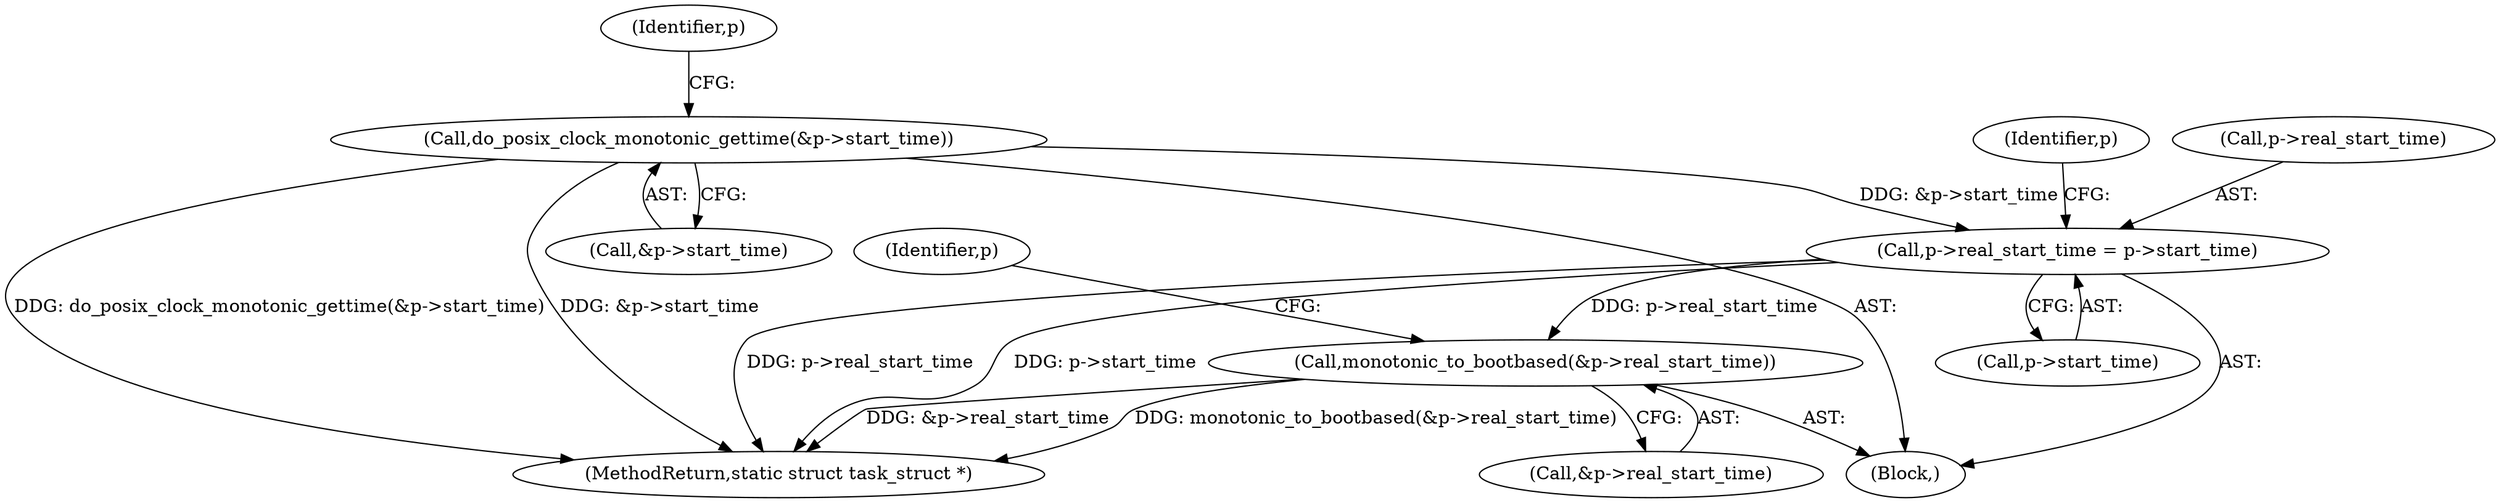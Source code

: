 digraph "0_linux_b69f2292063d2caf37ca9aec7d63ded203701bf3_1@pointer" {
"1000403" [label="(Call,monotonic_to_bootbased(&p->real_start_time))"];
"1000396" [label="(Call,p->real_start_time = p->start_time)"];
"1000391" [label="(Call,do_posix_clock_monotonic_gettime(&p->start_time))"];
"1000130" [label="(Block,)"];
"1000400" [label="(Call,p->start_time)"];
"1000403" [label="(Call,monotonic_to_bootbased(&p->real_start_time))"];
"1000406" [label="(Identifier,p)"];
"1000396" [label="(Call,p->real_start_time = p->start_time)"];
"1000391" [label="(Call,do_posix_clock_monotonic_gettime(&p->start_time))"];
"1001151" [label="(MethodReturn,static struct task_struct *)"];
"1000398" [label="(Identifier,p)"];
"1000410" [label="(Identifier,p)"];
"1000397" [label="(Call,p->real_start_time)"];
"1000404" [label="(Call,&p->real_start_time)"];
"1000392" [label="(Call,&p->start_time)"];
"1000403" -> "1000130"  [label="AST: "];
"1000403" -> "1000404"  [label="CFG: "];
"1000404" -> "1000403"  [label="AST: "];
"1000410" -> "1000403"  [label="CFG: "];
"1000403" -> "1001151"  [label="DDG: &p->real_start_time"];
"1000403" -> "1001151"  [label="DDG: monotonic_to_bootbased(&p->real_start_time)"];
"1000396" -> "1000403"  [label="DDG: p->real_start_time"];
"1000396" -> "1000130"  [label="AST: "];
"1000396" -> "1000400"  [label="CFG: "];
"1000397" -> "1000396"  [label="AST: "];
"1000400" -> "1000396"  [label="AST: "];
"1000406" -> "1000396"  [label="CFG: "];
"1000396" -> "1001151"  [label="DDG: p->real_start_time"];
"1000396" -> "1001151"  [label="DDG: p->start_time"];
"1000391" -> "1000396"  [label="DDG: &p->start_time"];
"1000391" -> "1000130"  [label="AST: "];
"1000391" -> "1000392"  [label="CFG: "];
"1000392" -> "1000391"  [label="AST: "];
"1000398" -> "1000391"  [label="CFG: "];
"1000391" -> "1001151"  [label="DDG: &p->start_time"];
"1000391" -> "1001151"  [label="DDG: do_posix_clock_monotonic_gettime(&p->start_time)"];
}
